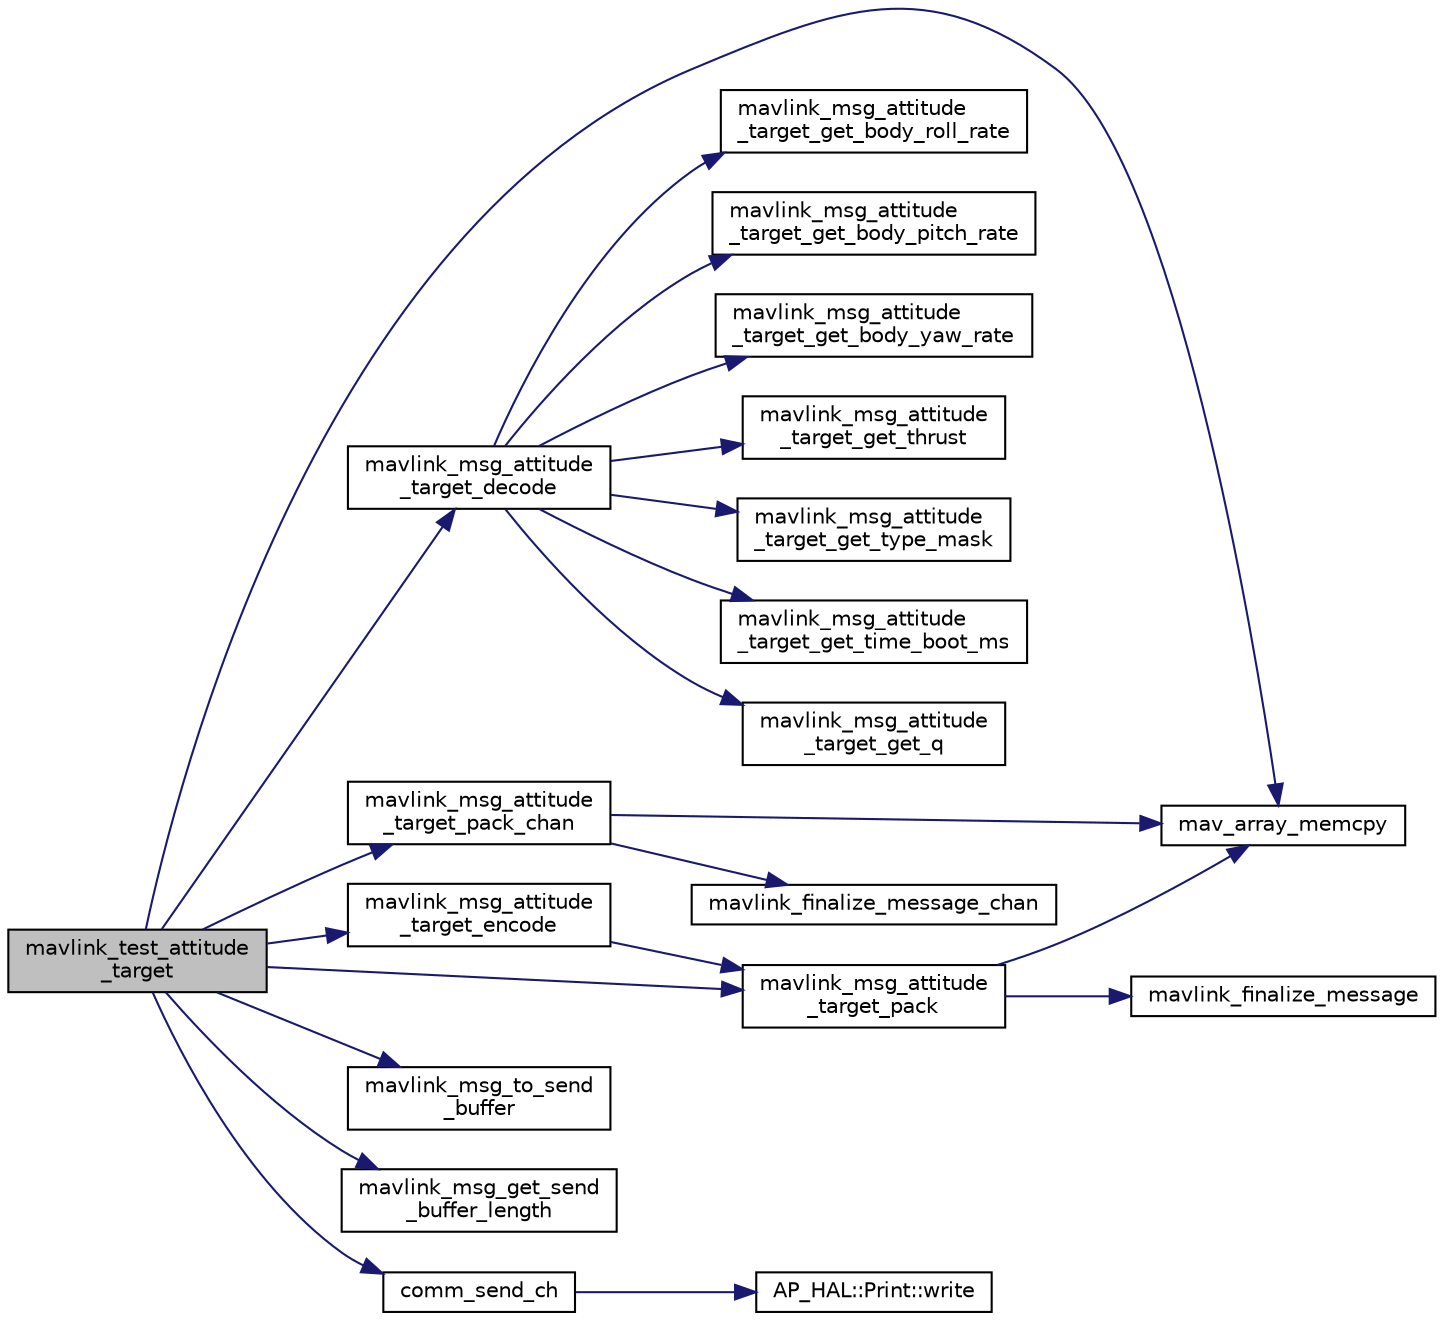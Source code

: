 digraph "mavlink_test_attitude_target"
{
 // INTERACTIVE_SVG=YES
  edge [fontname="Helvetica",fontsize="10",labelfontname="Helvetica",labelfontsize="10"];
  node [fontname="Helvetica",fontsize="10",shape=record];
  rankdir="LR";
  Node1 [label="mavlink_test_attitude\l_target",height=0.2,width=0.4,color="black", fillcolor="grey75", style="filled" fontcolor="black"];
  Node1 -> Node2 [color="midnightblue",fontsize="10",style="solid",fontname="Helvetica"];
  Node2 [label="mav_array_memcpy",height=0.2,width=0.4,color="black", fillcolor="white", style="filled",URL="$v0_89_2protocol_8h.html#a4486c3d5854cac1cb6a0fb1cc5ba570c"];
  Node1 -> Node3 [color="midnightblue",fontsize="10",style="solid",fontname="Helvetica"];
  Node3 [label="mavlink_msg_attitude\l_target_encode",height=0.2,width=0.4,color="black", fillcolor="white", style="filled",URL="$mavlink__msg__attitude__target_8h.html#aeea03266daaf6a349cfa998687ccb5fd",tooltip="Encode a attitude_target struct. "];
  Node3 -> Node4 [color="midnightblue",fontsize="10",style="solid",fontname="Helvetica"];
  Node4 [label="mavlink_msg_attitude\l_target_pack",height=0.2,width=0.4,color="black", fillcolor="white", style="filled",URL="$mavlink__msg__attitude__target_8h.html#aea23b42252242b2e48b263d5600e9250",tooltip="Pack a attitude_target message. "];
  Node4 -> Node2 [color="midnightblue",fontsize="10",style="solid",fontname="Helvetica"];
  Node4 -> Node5 [color="midnightblue",fontsize="10",style="solid",fontname="Helvetica"];
  Node5 [label="mavlink_finalize_message",height=0.2,width=0.4,color="black", fillcolor="white", style="filled",URL="$v0_89_2mavlink__helpers_8h.html#af3bea083c5ec83f5b6570b2bd4a817d0",tooltip="Finalize a MAVLink message with MAVLINK_COMM_0 as default channel. "];
  Node1 -> Node6 [color="midnightblue",fontsize="10",style="solid",fontname="Helvetica"];
  Node6 [label="mavlink_msg_attitude\l_target_decode",height=0.2,width=0.4,color="black", fillcolor="white", style="filled",URL="$mavlink__msg__attitude__target_8h.html#a9fda17469111f24f4e9f5832748270e6",tooltip="Decode a attitude_target message into a struct. "];
  Node6 -> Node7 [color="midnightblue",fontsize="10",style="solid",fontname="Helvetica"];
  Node7 [label="mavlink_msg_attitude\l_target_get_time_boot_ms",height=0.2,width=0.4,color="black", fillcolor="white", style="filled",URL="$mavlink__msg__attitude__target_8h.html#a2dccac06e077e0091c201245c3c14e51",tooltip="Send a attitude_target message. "];
  Node6 -> Node8 [color="midnightblue",fontsize="10",style="solid",fontname="Helvetica"];
  Node8 [label="mavlink_msg_attitude\l_target_get_q",height=0.2,width=0.4,color="black", fillcolor="white", style="filled",URL="$mavlink__msg__attitude__target_8h.html#a0a2573b7b25c1bf79b56d26e6ca6b11d",tooltip="Get field q from attitude_target message. "];
  Node6 -> Node9 [color="midnightblue",fontsize="10",style="solid",fontname="Helvetica"];
  Node9 [label="mavlink_msg_attitude\l_target_get_body_roll_rate",height=0.2,width=0.4,color="black", fillcolor="white", style="filled",URL="$mavlink__msg__attitude__target_8h.html#a1a520e52f7e642883ff32eb1d4e74aff",tooltip="Get field body_roll_rate from attitude_target message. "];
  Node6 -> Node10 [color="midnightblue",fontsize="10",style="solid",fontname="Helvetica"];
  Node10 [label="mavlink_msg_attitude\l_target_get_body_pitch_rate",height=0.2,width=0.4,color="black", fillcolor="white", style="filled",URL="$mavlink__msg__attitude__target_8h.html#a6d1d81605db75e891d77d59f4d5d1388",tooltip="Get field body_pitch_rate from attitude_target message. "];
  Node6 -> Node11 [color="midnightblue",fontsize="10",style="solid",fontname="Helvetica"];
  Node11 [label="mavlink_msg_attitude\l_target_get_body_yaw_rate",height=0.2,width=0.4,color="black", fillcolor="white", style="filled",URL="$mavlink__msg__attitude__target_8h.html#a5e4b3f2cb54fc9ebbf7001ed3c74b29e",tooltip="Get field body_yaw_rate from attitude_target message. "];
  Node6 -> Node12 [color="midnightblue",fontsize="10",style="solid",fontname="Helvetica"];
  Node12 [label="mavlink_msg_attitude\l_target_get_thrust",height=0.2,width=0.4,color="black", fillcolor="white", style="filled",URL="$mavlink__msg__attitude__target_8h.html#ac81d99e6d8cdf7c2967b81a505942acd",tooltip="Get field thrust from attitude_target message. "];
  Node6 -> Node13 [color="midnightblue",fontsize="10",style="solid",fontname="Helvetica"];
  Node13 [label="mavlink_msg_attitude\l_target_get_type_mask",height=0.2,width=0.4,color="black", fillcolor="white", style="filled",URL="$mavlink__msg__attitude__target_8h.html#a31452b5b7c5c6dbe913e64fbe290a09b",tooltip="Get field type_mask from attitude_target message. "];
  Node1 -> Node4 [color="midnightblue",fontsize="10",style="solid",fontname="Helvetica"];
  Node1 -> Node14 [color="midnightblue",fontsize="10",style="solid",fontname="Helvetica"];
  Node14 [label="mavlink_msg_attitude\l_target_pack_chan",height=0.2,width=0.4,color="black", fillcolor="white", style="filled",URL="$mavlink__msg__attitude__target_8h.html#ade8669b14386e3bceeb977813873b5b2",tooltip="Pack a attitude_target message on a channel. "];
  Node14 -> Node2 [color="midnightblue",fontsize="10",style="solid",fontname="Helvetica"];
  Node14 -> Node15 [color="midnightblue",fontsize="10",style="solid",fontname="Helvetica"];
  Node15 [label="mavlink_finalize_message_chan",height=0.2,width=0.4,color="black", fillcolor="white", style="filled",URL="$v0_89_2mavlink__helpers_8h.html#aa66131138fc02101dcc73b4b556ab422",tooltip="Finalize a MAVLink message with channel assignment. "];
  Node1 -> Node16 [color="midnightblue",fontsize="10",style="solid",fontname="Helvetica"];
  Node16 [label="mavlink_msg_to_send\l_buffer",height=0.2,width=0.4,color="black", fillcolor="white", style="filled",URL="$v0_89_2mavlink__helpers_8h.html#afea0a9befa84822fd62c2899ea0d849e",tooltip="Pack a message to send it over a serial byte stream. "];
  Node1 -> Node17 [color="midnightblue",fontsize="10",style="solid",fontname="Helvetica"];
  Node17 [label="mavlink_msg_get_send\l_buffer_length",height=0.2,width=0.4,color="black", fillcolor="white", style="filled",URL="$v0_89_2protocol_8h.html#aa86c08f27aabb7a2e12a67f189f590c8",tooltip="Get the required buffer size for this message. "];
  Node1 -> Node18 [color="midnightblue",fontsize="10",style="solid",fontname="Helvetica"];
  Node18 [label="comm_send_ch",height=0.2,width=0.4,color="black", fillcolor="white", style="filled",URL="$GCS__MAVLink_8h.html#ab753873a1ee10adedd0ce246311468f8"];
  Node18 -> Node19 [color="midnightblue",fontsize="10",style="solid",fontname="Helvetica"];
  Node19 [label="AP_HAL::Print::write",height=0.2,width=0.4,color="black", fillcolor="white", style="filled",URL="$classAP__HAL_1_1Print.html#acc65391952a43334f8f5c9bef341f501"];
}

